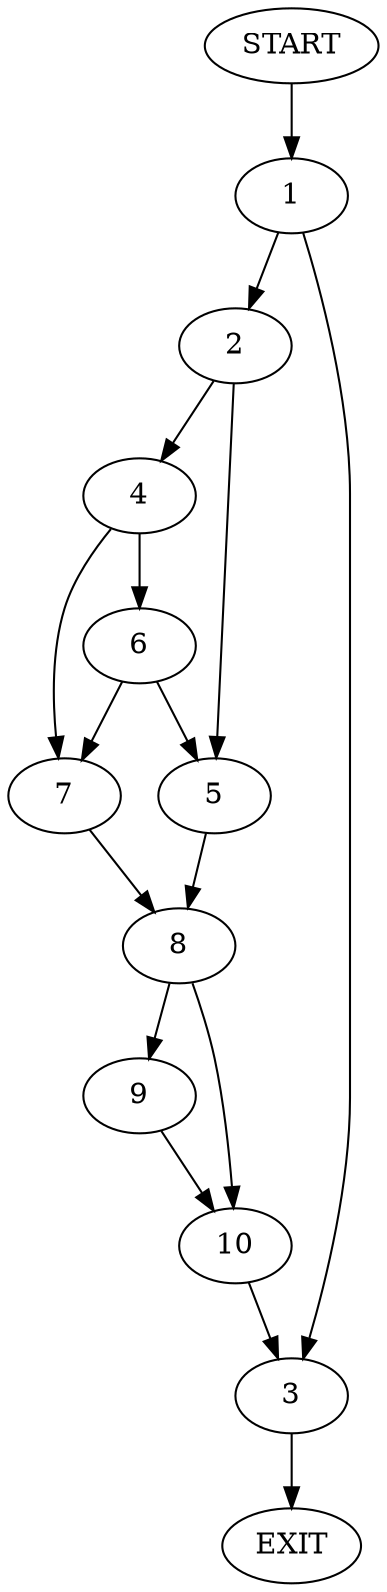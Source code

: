 digraph {
0 [label="START"]
11 [label="EXIT"]
0 -> 1
1 -> 2
1 -> 3
3 -> 11
2 -> 4
2 -> 5
4 -> 6
4 -> 7
5 -> 8
6 -> 5
6 -> 7
7 -> 8
8 -> 9
8 -> 10
9 -> 10
10 -> 3
}
